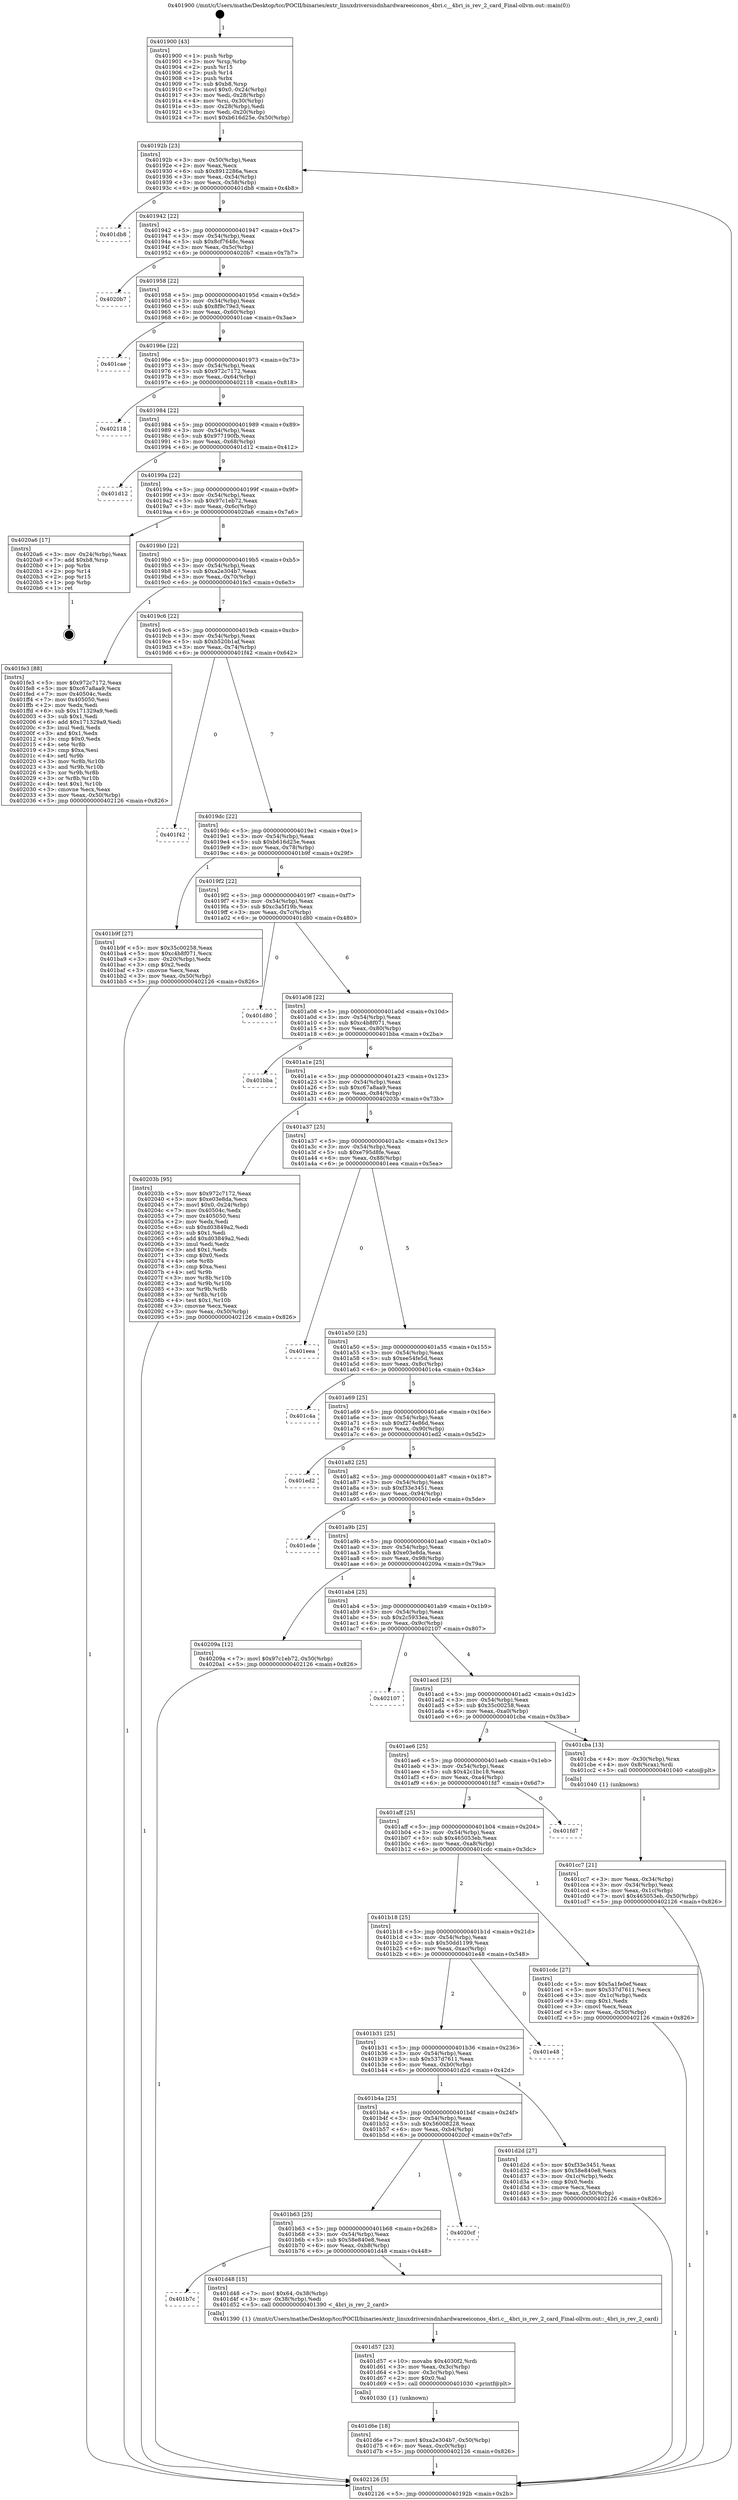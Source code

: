 digraph "0x401900" {
  label = "0x401900 (/mnt/c/Users/mathe/Desktop/tcc/POCII/binaries/extr_linuxdriversisdnhardwareeiconos_4bri.c__4bri_is_rev_2_card_Final-ollvm.out::main(0))"
  labelloc = "t"
  node[shape=record]

  Entry [label="",width=0.3,height=0.3,shape=circle,fillcolor=black,style=filled]
  "0x40192b" [label="{
     0x40192b [23]\l
     | [instrs]\l
     &nbsp;&nbsp;0x40192b \<+3\>: mov -0x50(%rbp),%eax\l
     &nbsp;&nbsp;0x40192e \<+2\>: mov %eax,%ecx\l
     &nbsp;&nbsp;0x401930 \<+6\>: sub $0x8912286a,%ecx\l
     &nbsp;&nbsp;0x401936 \<+3\>: mov %eax,-0x54(%rbp)\l
     &nbsp;&nbsp;0x401939 \<+3\>: mov %ecx,-0x58(%rbp)\l
     &nbsp;&nbsp;0x40193c \<+6\>: je 0000000000401db8 \<main+0x4b8\>\l
  }"]
  "0x401db8" [label="{
     0x401db8\l
  }", style=dashed]
  "0x401942" [label="{
     0x401942 [22]\l
     | [instrs]\l
     &nbsp;&nbsp;0x401942 \<+5\>: jmp 0000000000401947 \<main+0x47\>\l
     &nbsp;&nbsp;0x401947 \<+3\>: mov -0x54(%rbp),%eax\l
     &nbsp;&nbsp;0x40194a \<+5\>: sub $0x8cf7648c,%eax\l
     &nbsp;&nbsp;0x40194f \<+3\>: mov %eax,-0x5c(%rbp)\l
     &nbsp;&nbsp;0x401952 \<+6\>: je 00000000004020b7 \<main+0x7b7\>\l
  }"]
  Exit [label="",width=0.3,height=0.3,shape=circle,fillcolor=black,style=filled,peripheries=2]
  "0x4020b7" [label="{
     0x4020b7\l
  }", style=dashed]
  "0x401958" [label="{
     0x401958 [22]\l
     | [instrs]\l
     &nbsp;&nbsp;0x401958 \<+5\>: jmp 000000000040195d \<main+0x5d\>\l
     &nbsp;&nbsp;0x40195d \<+3\>: mov -0x54(%rbp),%eax\l
     &nbsp;&nbsp;0x401960 \<+5\>: sub $0x8f9c79e3,%eax\l
     &nbsp;&nbsp;0x401965 \<+3\>: mov %eax,-0x60(%rbp)\l
     &nbsp;&nbsp;0x401968 \<+6\>: je 0000000000401cae \<main+0x3ae\>\l
  }"]
  "0x401d6e" [label="{
     0x401d6e [18]\l
     | [instrs]\l
     &nbsp;&nbsp;0x401d6e \<+7\>: movl $0xa2e304b7,-0x50(%rbp)\l
     &nbsp;&nbsp;0x401d75 \<+6\>: mov %eax,-0xc0(%rbp)\l
     &nbsp;&nbsp;0x401d7b \<+5\>: jmp 0000000000402126 \<main+0x826\>\l
  }"]
  "0x401cae" [label="{
     0x401cae\l
  }", style=dashed]
  "0x40196e" [label="{
     0x40196e [22]\l
     | [instrs]\l
     &nbsp;&nbsp;0x40196e \<+5\>: jmp 0000000000401973 \<main+0x73\>\l
     &nbsp;&nbsp;0x401973 \<+3\>: mov -0x54(%rbp),%eax\l
     &nbsp;&nbsp;0x401976 \<+5\>: sub $0x972c7172,%eax\l
     &nbsp;&nbsp;0x40197b \<+3\>: mov %eax,-0x64(%rbp)\l
     &nbsp;&nbsp;0x40197e \<+6\>: je 0000000000402118 \<main+0x818\>\l
  }"]
  "0x401d57" [label="{
     0x401d57 [23]\l
     | [instrs]\l
     &nbsp;&nbsp;0x401d57 \<+10\>: movabs $0x4030f2,%rdi\l
     &nbsp;&nbsp;0x401d61 \<+3\>: mov %eax,-0x3c(%rbp)\l
     &nbsp;&nbsp;0x401d64 \<+3\>: mov -0x3c(%rbp),%esi\l
     &nbsp;&nbsp;0x401d67 \<+2\>: mov $0x0,%al\l
     &nbsp;&nbsp;0x401d69 \<+5\>: call 0000000000401030 \<printf@plt\>\l
     | [calls]\l
     &nbsp;&nbsp;0x401030 \{1\} (unknown)\l
  }"]
  "0x402118" [label="{
     0x402118\l
  }", style=dashed]
  "0x401984" [label="{
     0x401984 [22]\l
     | [instrs]\l
     &nbsp;&nbsp;0x401984 \<+5\>: jmp 0000000000401989 \<main+0x89\>\l
     &nbsp;&nbsp;0x401989 \<+3\>: mov -0x54(%rbp),%eax\l
     &nbsp;&nbsp;0x40198c \<+5\>: sub $0x977190fb,%eax\l
     &nbsp;&nbsp;0x401991 \<+3\>: mov %eax,-0x68(%rbp)\l
     &nbsp;&nbsp;0x401994 \<+6\>: je 0000000000401d12 \<main+0x412\>\l
  }"]
  "0x401b7c" [label="{
     0x401b7c\l
  }", style=dashed]
  "0x401d12" [label="{
     0x401d12\l
  }", style=dashed]
  "0x40199a" [label="{
     0x40199a [22]\l
     | [instrs]\l
     &nbsp;&nbsp;0x40199a \<+5\>: jmp 000000000040199f \<main+0x9f\>\l
     &nbsp;&nbsp;0x40199f \<+3\>: mov -0x54(%rbp),%eax\l
     &nbsp;&nbsp;0x4019a2 \<+5\>: sub $0x97c1eb72,%eax\l
     &nbsp;&nbsp;0x4019a7 \<+3\>: mov %eax,-0x6c(%rbp)\l
     &nbsp;&nbsp;0x4019aa \<+6\>: je 00000000004020a6 \<main+0x7a6\>\l
  }"]
  "0x401d48" [label="{
     0x401d48 [15]\l
     | [instrs]\l
     &nbsp;&nbsp;0x401d48 \<+7\>: movl $0x64,-0x38(%rbp)\l
     &nbsp;&nbsp;0x401d4f \<+3\>: mov -0x38(%rbp),%edi\l
     &nbsp;&nbsp;0x401d52 \<+5\>: call 0000000000401390 \<_4bri_is_rev_2_card\>\l
     | [calls]\l
     &nbsp;&nbsp;0x401390 \{1\} (/mnt/c/Users/mathe/Desktop/tcc/POCII/binaries/extr_linuxdriversisdnhardwareeiconos_4bri.c__4bri_is_rev_2_card_Final-ollvm.out::_4bri_is_rev_2_card)\l
  }"]
  "0x4020a6" [label="{
     0x4020a6 [17]\l
     | [instrs]\l
     &nbsp;&nbsp;0x4020a6 \<+3\>: mov -0x24(%rbp),%eax\l
     &nbsp;&nbsp;0x4020a9 \<+7\>: add $0xb8,%rsp\l
     &nbsp;&nbsp;0x4020b0 \<+1\>: pop %rbx\l
     &nbsp;&nbsp;0x4020b1 \<+2\>: pop %r14\l
     &nbsp;&nbsp;0x4020b3 \<+2\>: pop %r15\l
     &nbsp;&nbsp;0x4020b5 \<+1\>: pop %rbp\l
     &nbsp;&nbsp;0x4020b6 \<+1\>: ret\l
  }"]
  "0x4019b0" [label="{
     0x4019b0 [22]\l
     | [instrs]\l
     &nbsp;&nbsp;0x4019b0 \<+5\>: jmp 00000000004019b5 \<main+0xb5\>\l
     &nbsp;&nbsp;0x4019b5 \<+3\>: mov -0x54(%rbp),%eax\l
     &nbsp;&nbsp;0x4019b8 \<+5\>: sub $0xa2e304b7,%eax\l
     &nbsp;&nbsp;0x4019bd \<+3\>: mov %eax,-0x70(%rbp)\l
     &nbsp;&nbsp;0x4019c0 \<+6\>: je 0000000000401fe3 \<main+0x6e3\>\l
  }"]
  "0x401b63" [label="{
     0x401b63 [25]\l
     | [instrs]\l
     &nbsp;&nbsp;0x401b63 \<+5\>: jmp 0000000000401b68 \<main+0x268\>\l
     &nbsp;&nbsp;0x401b68 \<+3\>: mov -0x54(%rbp),%eax\l
     &nbsp;&nbsp;0x401b6b \<+5\>: sub $0x58e840e8,%eax\l
     &nbsp;&nbsp;0x401b70 \<+6\>: mov %eax,-0xb8(%rbp)\l
     &nbsp;&nbsp;0x401b76 \<+6\>: je 0000000000401d48 \<main+0x448\>\l
  }"]
  "0x401fe3" [label="{
     0x401fe3 [88]\l
     | [instrs]\l
     &nbsp;&nbsp;0x401fe3 \<+5\>: mov $0x972c7172,%eax\l
     &nbsp;&nbsp;0x401fe8 \<+5\>: mov $0xc67a8aa9,%ecx\l
     &nbsp;&nbsp;0x401fed \<+7\>: mov 0x40504c,%edx\l
     &nbsp;&nbsp;0x401ff4 \<+7\>: mov 0x405050,%esi\l
     &nbsp;&nbsp;0x401ffb \<+2\>: mov %edx,%edi\l
     &nbsp;&nbsp;0x401ffd \<+6\>: sub $0x171329a9,%edi\l
     &nbsp;&nbsp;0x402003 \<+3\>: sub $0x1,%edi\l
     &nbsp;&nbsp;0x402006 \<+6\>: add $0x171329a9,%edi\l
     &nbsp;&nbsp;0x40200c \<+3\>: imul %edi,%edx\l
     &nbsp;&nbsp;0x40200f \<+3\>: and $0x1,%edx\l
     &nbsp;&nbsp;0x402012 \<+3\>: cmp $0x0,%edx\l
     &nbsp;&nbsp;0x402015 \<+4\>: sete %r8b\l
     &nbsp;&nbsp;0x402019 \<+3\>: cmp $0xa,%esi\l
     &nbsp;&nbsp;0x40201c \<+4\>: setl %r9b\l
     &nbsp;&nbsp;0x402020 \<+3\>: mov %r8b,%r10b\l
     &nbsp;&nbsp;0x402023 \<+3\>: and %r9b,%r10b\l
     &nbsp;&nbsp;0x402026 \<+3\>: xor %r9b,%r8b\l
     &nbsp;&nbsp;0x402029 \<+3\>: or %r8b,%r10b\l
     &nbsp;&nbsp;0x40202c \<+4\>: test $0x1,%r10b\l
     &nbsp;&nbsp;0x402030 \<+3\>: cmovne %ecx,%eax\l
     &nbsp;&nbsp;0x402033 \<+3\>: mov %eax,-0x50(%rbp)\l
     &nbsp;&nbsp;0x402036 \<+5\>: jmp 0000000000402126 \<main+0x826\>\l
  }"]
  "0x4019c6" [label="{
     0x4019c6 [22]\l
     | [instrs]\l
     &nbsp;&nbsp;0x4019c6 \<+5\>: jmp 00000000004019cb \<main+0xcb\>\l
     &nbsp;&nbsp;0x4019cb \<+3\>: mov -0x54(%rbp),%eax\l
     &nbsp;&nbsp;0x4019ce \<+5\>: sub $0xb520b1af,%eax\l
     &nbsp;&nbsp;0x4019d3 \<+3\>: mov %eax,-0x74(%rbp)\l
     &nbsp;&nbsp;0x4019d6 \<+6\>: je 0000000000401f42 \<main+0x642\>\l
  }"]
  "0x4020cf" [label="{
     0x4020cf\l
  }", style=dashed]
  "0x401f42" [label="{
     0x401f42\l
  }", style=dashed]
  "0x4019dc" [label="{
     0x4019dc [22]\l
     | [instrs]\l
     &nbsp;&nbsp;0x4019dc \<+5\>: jmp 00000000004019e1 \<main+0xe1\>\l
     &nbsp;&nbsp;0x4019e1 \<+3\>: mov -0x54(%rbp),%eax\l
     &nbsp;&nbsp;0x4019e4 \<+5\>: sub $0xb616d25e,%eax\l
     &nbsp;&nbsp;0x4019e9 \<+3\>: mov %eax,-0x78(%rbp)\l
     &nbsp;&nbsp;0x4019ec \<+6\>: je 0000000000401b9f \<main+0x29f\>\l
  }"]
  "0x401b4a" [label="{
     0x401b4a [25]\l
     | [instrs]\l
     &nbsp;&nbsp;0x401b4a \<+5\>: jmp 0000000000401b4f \<main+0x24f\>\l
     &nbsp;&nbsp;0x401b4f \<+3\>: mov -0x54(%rbp),%eax\l
     &nbsp;&nbsp;0x401b52 \<+5\>: sub $0x56008228,%eax\l
     &nbsp;&nbsp;0x401b57 \<+6\>: mov %eax,-0xb4(%rbp)\l
     &nbsp;&nbsp;0x401b5d \<+6\>: je 00000000004020cf \<main+0x7cf\>\l
  }"]
  "0x401b9f" [label="{
     0x401b9f [27]\l
     | [instrs]\l
     &nbsp;&nbsp;0x401b9f \<+5\>: mov $0x35c00258,%eax\l
     &nbsp;&nbsp;0x401ba4 \<+5\>: mov $0xc4b8f071,%ecx\l
     &nbsp;&nbsp;0x401ba9 \<+3\>: mov -0x20(%rbp),%edx\l
     &nbsp;&nbsp;0x401bac \<+3\>: cmp $0x2,%edx\l
     &nbsp;&nbsp;0x401baf \<+3\>: cmovne %ecx,%eax\l
     &nbsp;&nbsp;0x401bb2 \<+3\>: mov %eax,-0x50(%rbp)\l
     &nbsp;&nbsp;0x401bb5 \<+5\>: jmp 0000000000402126 \<main+0x826\>\l
  }"]
  "0x4019f2" [label="{
     0x4019f2 [22]\l
     | [instrs]\l
     &nbsp;&nbsp;0x4019f2 \<+5\>: jmp 00000000004019f7 \<main+0xf7\>\l
     &nbsp;&nbsp;0x4019f7 \<+3\>: mov -0x54(%rbp),%eax\l
     &nbsp;&nbsp;0x4019fa \<+5\>: sub $0xc3a5f19b,%eax\l
     &nbsp;&nbsp;0x4019ff \<+3\>: mov %eax,-0x7c(%rbp)\l
     &nbsp;&nbsp;0x401a02 \<+6\>: je 0000000000401d80 \<main+0x480\>\l
  }"]
  "0x402126" [label="{
     0x402126 [5]\l
     | [instrs]\l
     &nbsp;&nbsp;0x402126 \<+5\>: jmp 000000000040192b \<main+0x2b\>\l
  }"]
  "0x401900" [label="{
     0x401900 [43]\l
     | [instrs]\l
     &nbsp;&nbsp;0x401900 \<+1\>: push %rbp\l
     &nbsp;&nbsp;0x401901 \<+3\>: mov %rsp,%rbp\l
     &nbsp;&nbsp;0x401904 \<+2\>: push %r15\l
     &nbsp;&nbsp;0x401906 \<+2\>: push %r14\l
     &nbsp;&nbsp;0x401908 \<+1\>: push %rbx\l
     &nbsp;&nbsp;0x401909 \<+7\>: sub $0xb8,%rsp\l
     &nbsp;&nbsp;0x401910 \<+7\>: movl $0x0,-0x24(%rbp)\l
     &nbsp;&nbsp;0x401917 \<+3\>: mov %edi,-0x28(%rbp)\l
     &nbsp;&nbsp;0x40191a \<+4\>: mov %rsi,-0x30(%rbp)\l
     &nbsp;&nbsp;0x40191e \<+3\>: mov -0x28(%rbp),%edi\l
     &nbsp;&nbsp;0x401921 \<+3\>: mov %edi,-0x20(%rbp)\l
     &nbsp;&nbsp;0x401924 \<+7\>: movl $0xb616d25e,-0x50(%rbp)\l
  }"]
  "0x401d2d" [label="{
     0x401d2d [27]\l
     | [instrs]\l
     &nbsp;&nbsp;0x401d2d \<+5\>: mov $0xf33e3451,%eax\l
     &nbsp;&nbsp;0x401d32 \<+5\>: mov $0x58e840e8,%ecx\l
     &nbsp;&nbsp;0x401d37 \<+3\>: mov -0x1c(%rbp),%edx\l
     &nbsp;&nbsp;0x401d3a \<+3\>: cmp $0x0,%edx\l
     &nbsp;&nbsp;0x401d3d \<+3\>: cmove %ecx,%eax\l
     &nbsp;&nbsp;0x401d40 \<+3\>: mov %eax,-0x50(%rbp)\l
     &nbsp;&nbsp;0x401d43 \<+5\>: jmp 0000000000402126 \<main+0x826\>\l
  }"]
  "0x401d80" [label="{
     0x401d80\l
  }", style=dashed]
  "0x401a08" [label="{
     0x401a08 [22]\l
     | [instrs]\l
     &nbsp;&nbsp;0x401a08 \<+5\>: jmp 0000000000401a0d \<main+0x10d\>\l
     &nbsp;&nbsp;0x401a0d \<+3\>: mov -0x54(%rbp),%eax\l
     &nbsp;&nbsp;0x401a10 \<+5\>: sub $0xc4b8f071,%eax\l
     &nbsp;&nbsp;0x401a15 \<+3\>: mov %eax,-0x80(%rbp)\l
     &nbsp;&nbsp;0x401a18 \<+6\>: je 0000000000401bba \<main+0x2ba\>\l
  }"]
  "0x401b31" [label="{
     0x401b31 [25]\l
     | [instrs]\l
     &nbsp;&nbsp;0x401b31 \<+5\>: jmp 0000000000401b36 \<main+0x236\>\l
     &nbsp;&nbsp;0x401b36 \<+3\>: mov -0x54(%rbp),%eax\l
     &nbsp;&nbsp;0x401b39 \<+5\>: sub $0x537d7611,%eax\l
     &nbsp;&nbsp;0x401b3e \<+6\>: mov %eax,-0xb0(%rbp)\l
     &nbsp;&nbsp;0x401b44 \<+6\>: je 0000000000401d2d \<main+0x42d\>\l
  }"]
  "0x401bba" [label="{
     0x401bba\l
  }", style=dashed]
  "0x401a1e" [label="{
     0x401a1e [25]\l
     | [instrs]\l
     &nbsp;&nbsp;0x401a1e \<+5\>: jmp 0000000000401a23 \<main+0x123\>\l
     &nbsp;&nbsp;0x401a23 \<+3\>: mov -0x54(%rbp),%eax\l
     &nbsp;&nbsp;0x401a26 \<+5\>: sub $0xc67a8aa9,%eax\l
     &nbsp;&nbsp;0x401a2b \<+6\>: mov %eax,-0x84(%rbp)\l
     &nbsp;&nbsp;0x401a31 \<+6\>: je 000000000040203b \<main+0x73b\>\l
  }"]
  "0x401e48" [label="{
     0x401e48\l
  }", style=dashed]
  "0x40203b" [label="{
     0x40203b [95]\l
     | [instrs]\l
     &nbsp;&nbsp;0x40203b \<+5\>: mov $0x972c7172,%eax\l
     &nbsp;&nbsp;0x402040 \<+5\>: mov $0xe03e8da,%ecx\l
     &nbsp;&nbsp;0x402045 \<+7\>: movl $0x0,-0x24(%rbp)\l
     &nbsp;&nbsp;0x40204c \<+7\>: mov 0x40504c,%edx\l
     &nbsp;&nbsp;0x402053 \<+7\>: mov 0x405050,%esi\l
     &nbsp;&nbsp;0x40205a \<+2\>: mov %edx,%edi\l
     &nbsp;&nbsp;0x40205c \<+6\>: sub $0xd03849a2,%edi\l
     &nbsp;&nbsp;0x402062 \<+3\>: sub $0x1,%edi\l
     &nbsp;&nbsp;0x402065 \<+6\>: add $0xd03849a2,%edi\l
     &nbsp;&nbsp;0x40206b \<+3\>: imul %edi,%edx\l
     &nbsp;&nbsp;0x40206e \<+3\>: and $0x1,%edx\l
     &nbsp;&nbsp;0x402071 \<+3\>: cmp $0x0,%edx\l
     &nbsp;&nbsp;0x402074 \<+4\>: sete %r8b\l
     &nbsp;&nbsp;0x402078 \<+3\>: cmp $0xa,%esi\l
     &nbsp;&nbsp;0x40207b \<+4\>: setl %r9b\l
     &nbsp;&nbsp;0x40207f \<+3\>: mov %r8b,%r10b\l
     &nbsp;&nbsp;0x402082 \<+3\>: and %r9b,%r10b\l
     &nbsp;&nbsp;0x402085 \<+3\>: xor %r9b,%r8b\l
     &nbsp;&nbsp;0x402088 \<+3\>: or %r8b,%r10b\l
     &nbsp;&nbsp;0x40208b \<+4\>: test $0x1,%r10b\l
     &nbsp;&nbsp;0x40208f \<+3\>: cmovne %ecx,%eax\l
     &nbsp;&nbsp;0x402092 \<+3\>: mov %eax,-0x50(%rbp)\l
     &nbsp;&nbsp;0x402095 \<+5\>: jmp 0000000000402126 \<main+0x826\>\l
  }"]
  "0x401a37" [label="{
     0x401a37 [25]\l
     | [instrs]\l
     &nbsp;&nbsp;0x401a37 \<+5\>: jmp 0000000000401a3c \<main+0x13c\>\l
     &nbsp;&nbsp;0x401a3c \<+3\>: mov -0x54(%rbp),%eax\l
     &nbsp;&nbsp;0x401a3f \<+5\>: sub $0xe795d8fe,%eax\l
     &nbsp;&nbsp;0x401a44 \<+6\>: mov %eax,-0x88(%rbp)\l
     &nbsp;&nbsp;0x401a4a \<+6\>: je 0000000000401eea \<main+0x5ea\>\l
  }"]
  "0x401b18" [label="{
     0x401b18 [25]\l
     | [instrs]\l
     &nbsp;&nbsp;0x401b18 \<+5\>: jmp 0000000000401b1d \<main+0x21d\>\l
     &nbsp;&nbsp;0x401b1d \<+3\>: mov -0x54(%rbp),%eax\l
     &nbsp;&nbsp;0x401b20 \<+5\>: sub $0x50dd1199,%eax\l
     &nbsp;&nbsp;0x401b25 \<+6\>: mov %eax,-0xac(%rbp)\l
     &nbsp;&nbsp;0x401b2b \<+6\>: je 0000000000401e48 \<main+0x548\>\l
  }"]
  "0x401eea" [label="{
     0x401eea\l
  }", style=dashed]
  "0x401a50" [label="{
     0x401a50 [25]\l
     | [instrs]\l
     &nbsp;&nbsp;0x401a50 \<+5\>: jmp 0000000000401a55 \<main+0x155\>\l
     &nbsp;&nbsp;0x401a55 \<+3\>: mov -0x54(%rbp),%eax\l
     &nbsp;&nbsp;0x401a58 \<+5\>: sub $0xee54fe5d,%eax\l
     &nbsp;&nbsp;0x401a5d \<+6\>: mov %eax,-0x8c(%rbp)\l
     &nbsp;&nbsp;0x401a63 \<+6\>: je 0000000000401c4a \<main+0x34a\>\l
  }"]
  "0x401cdc" [label="{
     0x401cdc [27]\l
     | [instrs]\l
     &nbsp;&nbsp;0x401cdc \<+5\>: mov $0x5a1fe0ef,%eax\l
     &nbsp;&nbsp;0x401ce1 \<+5\>: mov $0x537d7611,%ecx\l
     &nbsp;&nbsp;0x401ce6 \<+3\>: mov -0x1c(%rbp),%edx\l
     &nbsp;&nbsp;0x401ce9 \<+3\>: cmp $0x1,%edx\l
     &nbsp;&nbsp;0x401cec \<+3\>: cmovl %ecx,%eax\l
     &nbsp;&nbsp;0x401cef \<+3\>: mov %eax,-0x50(%rbp)\l
     &nbsp;&nbsp;0x401cf2 \<+5\>: jmp 0000000000402126 \<main+0x826\>\l
  }"]
  "0x401c4a" [label="{
     0x401c4a\l
  }", style=dashed]
  "0x401a69" [label="{
     0x401a69 [25]\l
     | [instrs]\l
     &nbsp;&nbsp;0x401a69 \<+5\>: jmp 0000000000401a6e \<main+0x16e\>\l
     &nbsp;&nbsp;0x401a6e \<+3\>: mov -0x54(%rbp),%eax\l
     &nbsp;&nbsp;0x401a71 \<+5\>: sub $0xf274e86d,%eax\l
     &nbsp;&nbsp;0x401a76 \<+6\>: mov %eax,-0x90(%rbp)\l
     &nbsp;&nbsp;0x401a7c \<+6\>: je 0000000000401ed2 \<main+0x5d2\>\l
  }"]
  "0x401aff" [label="{
     0x401aff [25]\l
     | [instrs]\l
     &nbsp;&nbsp;0x401aff \<+5\>: jmp 0000000000401b04 \<main+0x204\>\l
     &nbsp;&nbsp;0x401b04 \<+3\>: mov -0x54(%rbp),%eax\l
     &nbsp;&nbsp;0x401b07 \<+5\>: sub $0x465053eb,%eax\l
     &nbsp;&nbsp;0x401b0c \<+6\>: mov %eax,-0xa8(%rbp)\l
     &nbsp;&nbsp;0x401b12 \<+6\>: je 0000000000401cdc \<main+0x3dc\>\l
  }"]
  "0x401ed2" [label="{
     0x401ed2\l
  }", style=dashed]
  "0x401a82" [label="{
     0x401a82 [25]\l
     | [instrs]\l
     &nbsp;&nbsp;0x401a82 \<+5\>: jmp 0000000000401a87 \<main+0x187\>\l
     &nbsp;&nbsp;0x401a87 \<+3\>: mov -0x54(%rbp),%eax\l
     &nbsp;&nbsp;0x401a8a \<+5\>: sub $0xf33e3451,%eax\l
     &nbsp;&nbsp;0x401a8f \<+6\>: mov %eax,-0x94(%rbp)\l
     &nbsp;&nbsp;0x401a95 \<+6\>: je 0000000000401ede \<main+0x5de\>\l
  }"]
  "0x401fd7" [label="{
     0x401fd7\l
  }", style=dashed]
  "0x401ede" [label="{
     0x401ede\l
  }", style=dashed]
  "0x401a9b" [label="{
     0x401a9b [25]\l
     | [instrs]\l
     &nbsp;&nbsp;0x401a9b \<+5\>: jmp 0000000000401aa0 \<main+0x1a0\>\l
     &nbsp;&nbsp;0x401aa0 \<+3\>: mov -0x54(%rbp),%eax\l
     &nbsp;&nbsp;0x401aa3 \<+5\>: sub $0xe03e8da,%eax\l
     &nbsp;&nbsp;0x401aa8 \<+6\>: mov %eax,-0x98(%rbp)\l
     &nbsp;&nbsp;0x401aae \<+6\>: je 000000000040209a \<main+0x79a\>\l
  }"]
  "0x401cc7" [label="{
     0x401cc7 [21]\l
     | [instrs]\l
     &nbsp;&nbsp;0x401cc7 \<+3\>: mov %eax,-0x34(%rbp)\l
     &nbsp;&nbsp;0x401cca \<+3\>: mov -0x34(%rbp),%eax\l
     &nbsp;&nbsp;0x401ccd \<+3\>: mov %eax,-0x1c(%rbp)\l
     &nbsp;&nbsp;0x401cd0 \<+7\>: movl $0x465053eb,-0x50(%rbp)\l
     &nbsp;&nbsp;0x401cd7 \<+5\>: jmp 0000000000402126 \<main+0x826\>\l
  }"]
  "0x40209a" [label="{
     0x40209a [12]\l
     | [instrs]\l
     &nbsp;&nbsp;0x40209a \<+7\>: movl $0x97c1eb72,-0x50(%rbp)\l
     &nbsp;&nbsp;0x4020a1 \<+5\>: jmp 0000000000402126 \<main+0x826\>\l
  }"]
  "0x401ab4" [label="{
     0x401ab4 [25]\l
     | [instrs]\l
     &nbsp;&nbsp;0x401ab4 \<+5\>: jmp 0000000000401ab9 \<main+0x1b9\>\l
     &nbsp;&nbsp;0x401ab9 \<+3\>: mov -0x54(%rbp),%eax\l
     &nbsp;&nbsp;0x401abc \<+5\>: sub $0x2c5933ea,%eax\l
     &nbsp;&nbsp;0x401ac1 \<+6\>: mov %eax,-0x9c(%rbp)\l
     &nbsp;&nbsp;0x401ac7 \<+6\>: je 0000000000402107 \<main+0x807\>\l
  }"]
  "0x401ae6" [label="{
     0x401ae6 [25]\l
     | [instrs]\l
     &nbsp;&nbsp;0x401ae6 \<+5\>: jmp 0000000000401aeb \<main+0x1eb\>\l
     &nbsp;&nbsp;0x401aeb \<+3\>: mov -0x54(%rbp),%eax\l
     &nbsp;&nbsp;0x401aee \<+5\>: sub $0x42c1bc18,%eax\l
     &nbsp;&nbsp;0x401af3 \<+6\>: mov %eax,-0xa4(%rbp)\l
     &nbsp;&nbsp;0x401af9 \<+6\>: je 0000000000401fd7 \<main+0x6d7\>\l
  }"]
  "0x402107" [label="{
     0x402107\l
  }", style=dashed]
  "0x401acd" [label="{
     0x401acd [25]\l
     | [instrs]\l
     &nbsp;&nbsp;0x401acd \<+5\>: jmp 0000000000401ad2 \<main+0x1d2\>\l
     &nbsp;&nbsp;0x401ad2 \<+3\>: mov -0x54(%rbp),%eax\l
     &nbsp;&nbsp;0x401ad5 \<+5\>: sub $0x35c00258,%eax\l
     &nbsp;&nbsp;0x401ada \<+6\>: mov %eax,-0xa0(%rbp)\l
     &nbsp;&nbsp;0x401ae0 \<+6\>: je 0000000000401cba \<main+0x3ba\>\l
  }"]
  "0x401cba" [label="{
     0x401cba [13]\l
     | [instrs]\l
     &nbsp;&nbsp;0x401cba \<+4\>: mov -0x30(%rbp),%rax\l
     &nbsp;&nbsp;0x401cbe \<+4\>: mov 0x8(%rax),%rdi\l
     &nbsp;&nbsp;0x401cc2 \<+5\>: call 0000000000401040 \<atoi@plt\>\l
     | [calls]\l
     &nbsp;&nbsp;0x401040 \{1\} (unknown)\l
  }"]
  Entry -> "0x401900" [label=" 1"]
  "0x40192b" -> "0x401db8" [label=" 0"]
  "0x40192b" -> "0x401942" [label=" 9"]
  "0x4020a6" -> Exit [label=" 1"]
  "0x401942" -> "0x4020b7" [label=" 0"]
  "0x401942" -> "0x401958" [label=" 9"]
  "0x40209a" -> "0x402126" [label=" 1"]
  "0x401958" -> "0x401cae" [label=" 0"]
  "0x401958" -> "0x40196e" [label=" 9"]
  "0x40203b" -> "0x402126" [label=" 1"]
  "0x40196e" -> "0x402118" [label=" 0"]
  "0x40196e" -> "0x401984" [label=" 9"]
  "0x401fe3" -> "0x402126" [label=" 1"]
  "0x401984" -> "0x401d12" [label=" 0"]
  "0x401984" -> "0x40199a" [label=" 9"]
  "0x401d6e" -> "0x402126" [label=" 1"]
  "0x40199a" -> "0x4020a6" [label=" 1"]
  "0x40199a" -> "0x4019b0" [label=" 8"]
  "0x401d57" -> "0x401d6e" [label=" 1"]
  "0x4019b0" -> "0x401fe3" [label=" 1"]
  "0x4019b0" -> "0x4019c6" [label=" 7"]
  "0x401b63" -> "0x401b7c" [label=" 0"]
  "0x4019c6" -> "0x401f42" [label=" 0"]
  "0x4019c6" -> "0x4019dc" [label=" 7"]
  "0x401b63" -> "0x401d48" [label=" 1"]
  "0x4019dc" -> "0x401b9f" [label=" 1"]
  "0x4019dc" -> "0x4019f2" [label=" 6"]
  "0x401b9f" -> "0x402126" [label=" 1"]
  "0x401900" -> "0x40192b" [label=" 1"]
  "0x402126" -> "0x40192b" [label=" 8"]
  "0x401b4a" -> "0x401b63" [label=" 1"]
  "0x4019f2" -> "0x401d80" [label=" 0"]
  "0x4019f2" -> "0x401a08" [label=" 6"]
  "0x401b4a" -> "0x4020cf" [label=" 0"]
  "0x401a08" -> "0x401bba" [label=" 0"]
  "0x401a08" -> "0x401a1e" [label=" 6"]
  "0x401d2d" -> "0x402126" [label=" 1"]
  "0x401a1e" -> "0x40203b" [label=" 1"]
  "0x401a1e" -> "0x401a37" [label=" 5"]
  "0x401b31" -> "0x401b4a" [label=" 1"]
  "0x401a37" -> "0x401eea" [label=" 0"]
  "0x401a37" -> "0x401a50" [label=" 5"]
  "0x401d48" -> "0x401d57" [label=" 1"]
  "0x401a50" -> "0x401c4a" [label=" 0"]
  "0x401a50" -> "0x401a69" [label=" 5"]
  "0x401b18" -> "0x401b31" [label=" 2"]
  "0x401a69" -> "0x401ed2" [label=" 0"]
  "0x401a69" -> "0x401a82" [label=" 5"]
  "0x401b31" -> "0x401d2d" [label=" 1"]
  "0x401a82" -> "0x401ede" [label=" 0"]
  "0x401a82" -> "0x401a9b" [label=" 5"]
  "0x401cdc" -> "0x402126" [label=" 1"]
  "0x401a9b" -> "0x40209a" [label=" 1"]
  "0x401a9b" -> "0x401ab4" [label=" 4"]
  "0x401aff" -> "0x401cdc" [label=" 1"]
  "0x401ab4" -> "0x402107" [label=" 0"]
  "0x401ab4" -> "0x401acd" [label=" 4"]
  "0x401b18" -> "0x401e48" [label=" 0"]
  "0x401acd" -> "0x401cba" [label=" 1"]
  "0x401acd" -> "0x401ae6" [label=" 3"]
  "0x401cba" -> "0x401cc7" [label=" 1"]
  "0x401cc7" -> "0x402126" [label=" 1"]
  "0x401aff" -> "0x401b18" [label=" 2"]
  "0x401ae6" -> "0x401fd7" [label=" 0"]
  "0x401ae6" -> "0x401aff" [label=" 3"]
}
